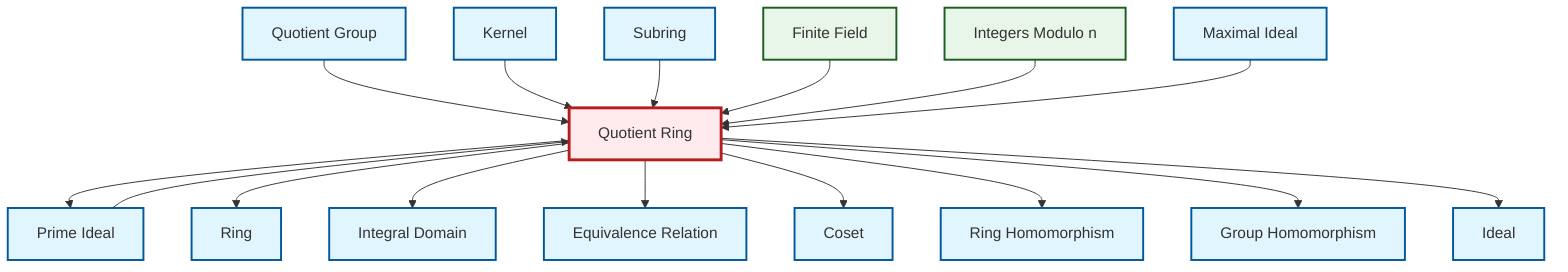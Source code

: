 graph TD
    classDef definition fill:#e1f5fe,stroke:#01579b,stroke-width:2px
    classDef theorem fill:#f3e5f5,stroke:#4a148c,stroke-width:2px
    classDef axiom fill:#fff3e0,stroke:#e65100,stroke-width:2px
    classDef example fill:#e8f5e9,stroke:#1b5e20,stroke-width:2px
    classDef current fill:#ffebee,stroke:#b71c1c,stroke-width:3px
    def-coset["Coset"]:::definition
    def-homomorphism["Group Homomorphism"]:::definition
    def-quotient-ring["Quotient Ring"]:::definition
    def-equivalence-relation["Equivalence Relation"]:::definition
    def-maximal-ideal["Maximal Ideal"]:::definition
    ex-finite-field["Finite Field"]:::example
    def-subring["Subring"]:::definition
    def-ideal["Ideal"]:::definition
    def-kernel["Kernel"]:::definition
    def-quotient-group["Quotient Group"]:::definition
    def-prime-ideal["Prime Ideal"]:::definition
    ex-quotient-integers-mod-n["Integers Modulo n"]:::example
    def-integral-domain["Integral Domain"]:::definition
    def-ring["Ring"]:::definition
    def-ring-homomorphism["Ring Homomorphism"]:::definition
    def-quotient-ring --> def-prime-ideal
    def-quotient-group --> def-quotient-ring
    def-quotient-ring --> def-ring
    def-kernel --> def-quotient-ring
    def-subring --> def-quotient-ring
    ex-finite-field --> def-quotient-ring
    def-quotient-ring --> def-integral-domain
    def-quotient-ring --> def-equivalence-relation
    def-quotient-ring --> def-coset
    def-prime-ideal --> def-quotient-ring
    def-quotient-ring --> def-ring-homomorphism
    def-quotient-ring --> def-homomorphism
    ex-quotient-integers-mod-n --> def-quotient-ring
    def-maximal-ideal --> def-quotient-ring
    def-quotient-ring --> def-ideal
    class def-quotient-ring current